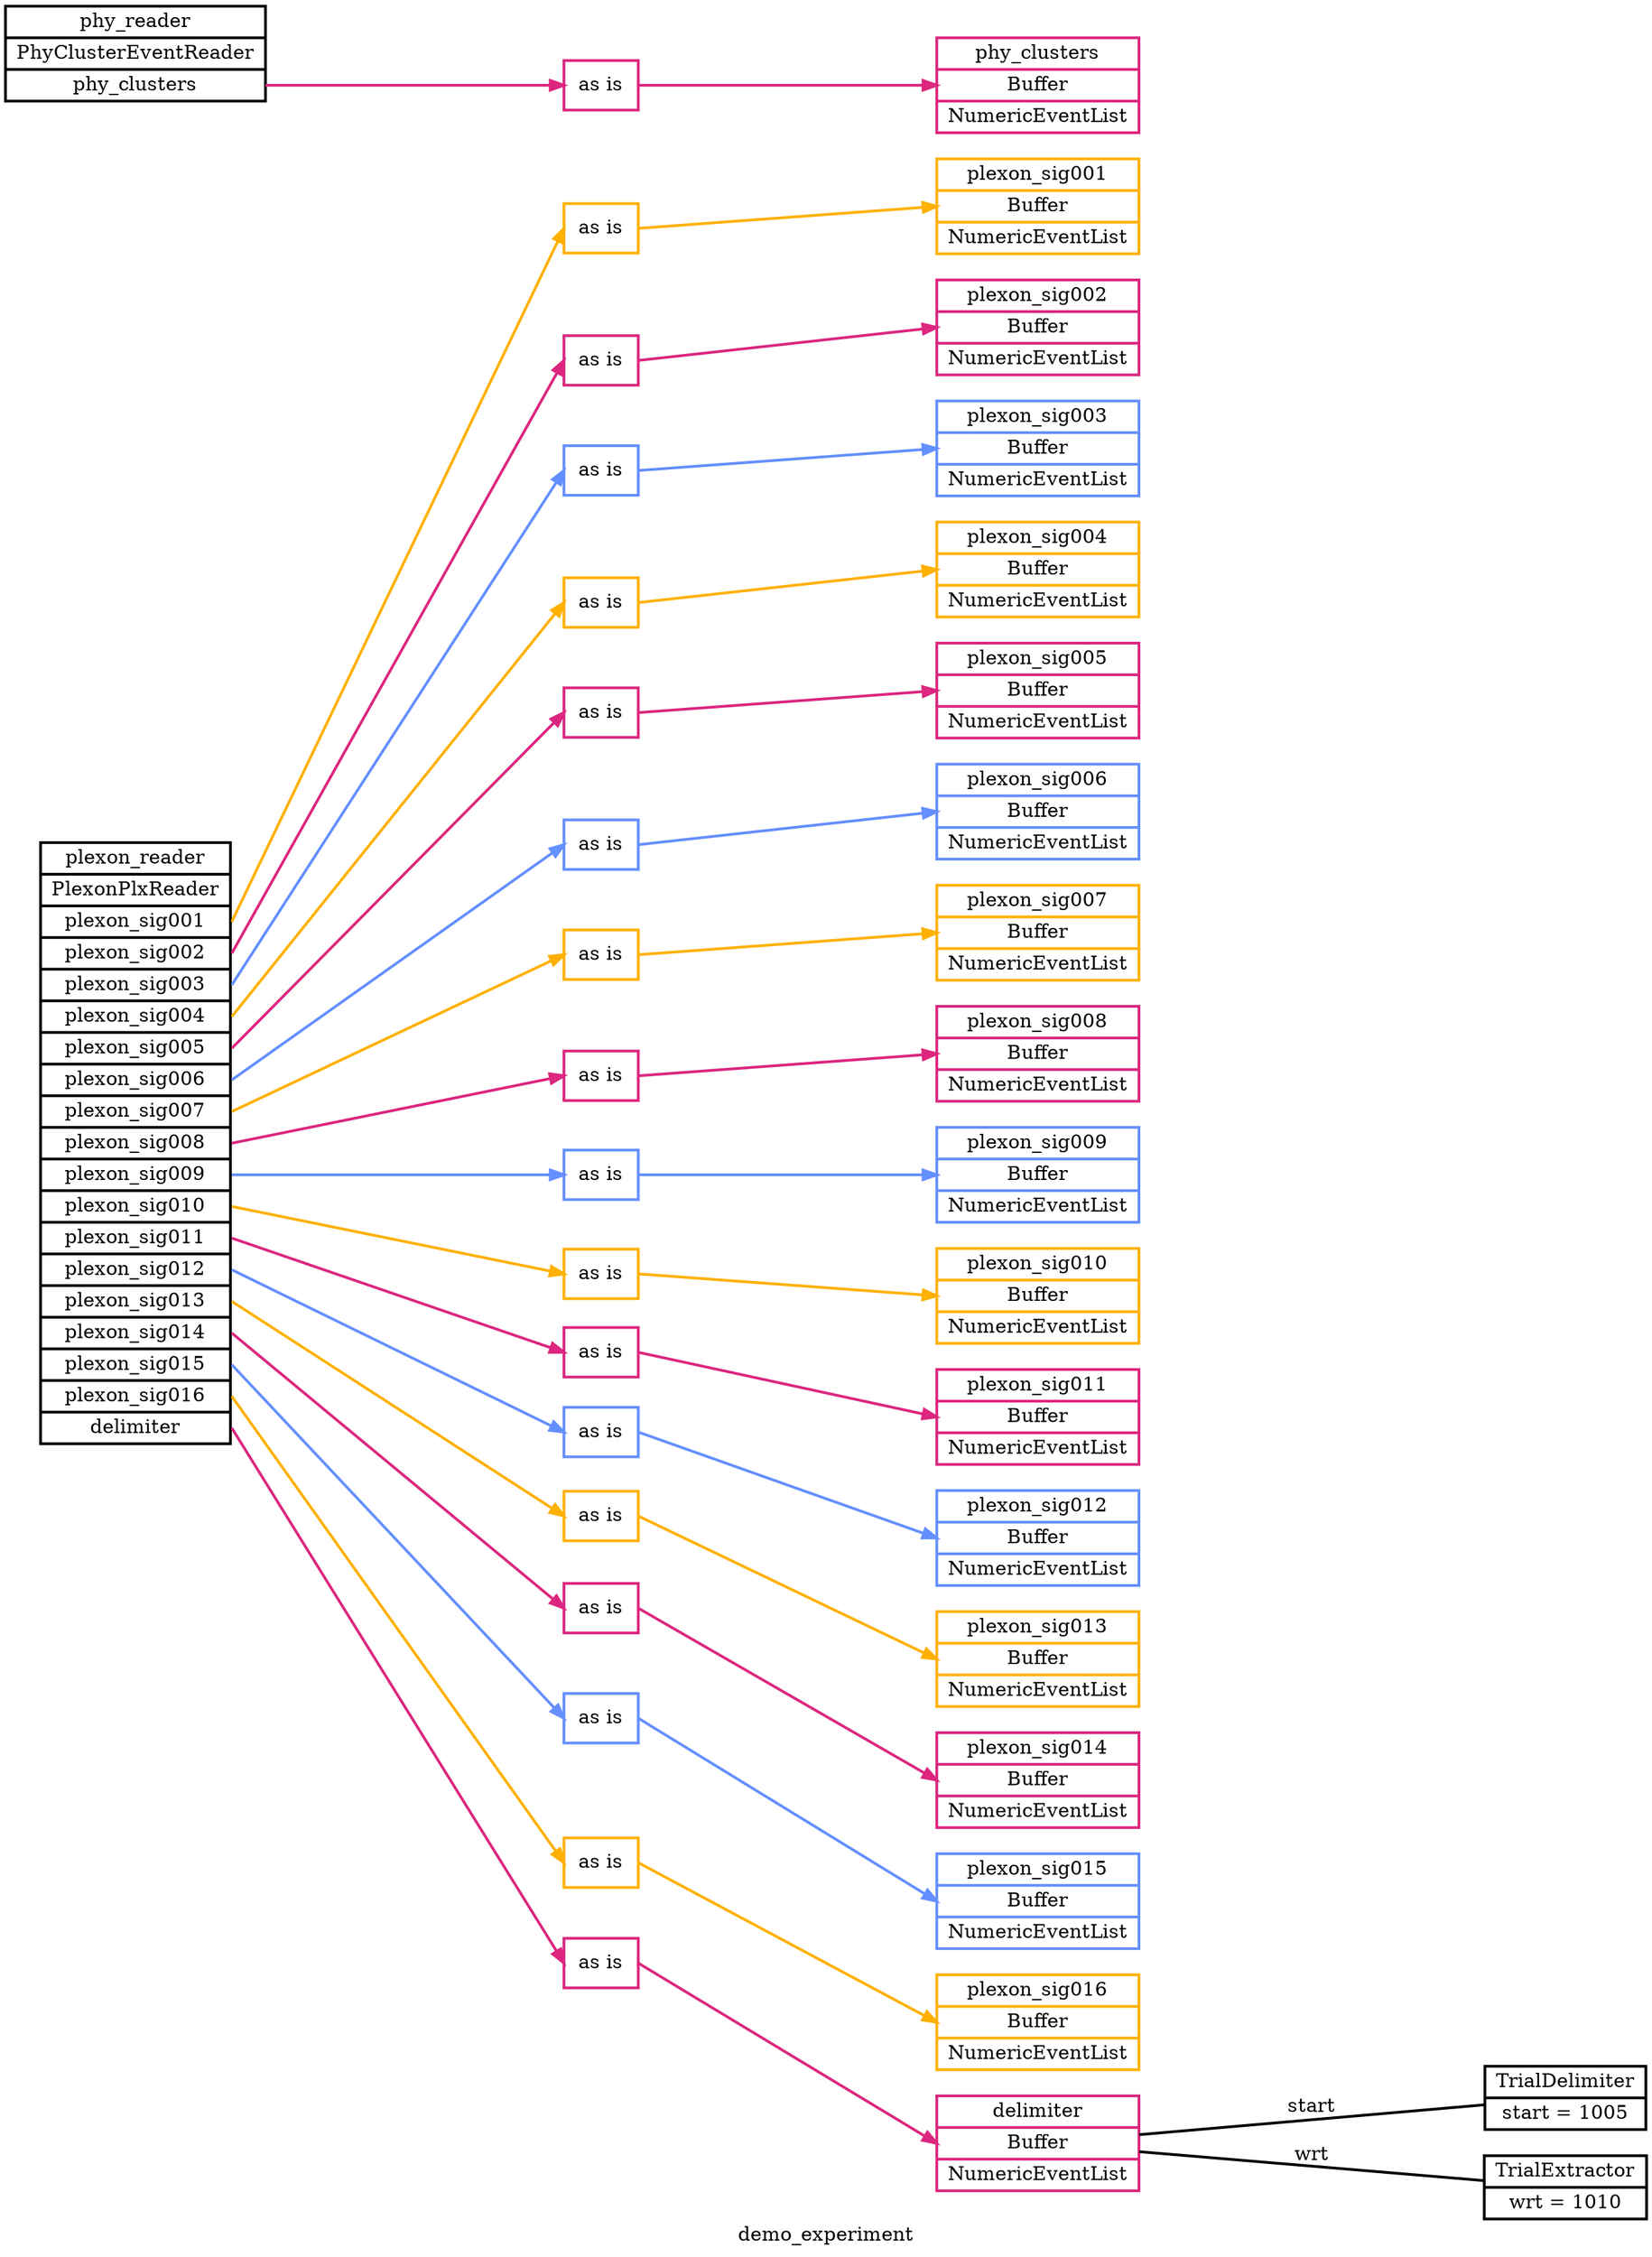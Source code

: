 digraph demo_experiment {
	graph [label=demo_experiment overlap=scale rankdir=LR ranksep=3.0 splines=false]
	node [penwidth=2.0]
	edge [penwidth=2.0]
	plexon_reader [label="<plexon_reader>plexon_reader|PlexonPlxReader|<plexon_sig001>plexon_sig001|<plexon_sig002>plexon_sig002|<plexon_sig003>plexon_sig003|<plexon_sig004>plexon_sig004|<plexon_sig005>plexon_sig005|<plexon_sig006>plexon_sig006|<plexon_sig007>plexon_sig007|<plexon_sig008>plexon_sig008|<plexon_sig009>plexon_sig009|<plexon_sig010>plexon_sig010|<plexon_sig011>plexon_sig011|<plexon_sig012>plexon_sig012|<plexon_sig013>plexon_sig013|<plexon_sig014>plexon_sig014|<plexon_sig015>plexon_sig015|<plexon_sig016>plexon_sig016|<delimiter>delimiter" shape=record]
	phy_reader [label="<phy_reader>phy_reader|PhyClusterEventReader|<phy_clusters>phy_clusters" shape=record]
	plexon_sig001 [label="plexon_sig001|Buffer|NumericEventList" color="#FFB000" shape=record]
	plexon_sig002 [label="plexon_sig002|Buffer|NumericEventList" color="#DC267F" shape=record]
	plexon_sig003 [label="plexon_sig003|Buffer|NumericEventList" color="#648FFF" shape=record]
	plexon_sig004 [label="plexon_sig004|Buffer|NumericEventList" color="#FFB000" shape=record]
	plexon_sig005 [label="plexon_sig005|Buffer|NumericEventList" color="#DC267F" shape=record]
	plexon_sig006 [label="plexon_sig006|Buffer|NumericEventList" color="#648FFF" shape=record]
	plexon_sig007 [label="plexon_sig007|Buffer|NumericEventList" color="#FFB000" shape=record]
	plexon_sig008 [label="plexon_sig008|Buffer|NumericEventList" color="#DC267F" shape=record]
	plexon_sig009 [label="plexon_sig009|Buffer|NumericEventList" color="#648FFF" shape=record]
	plexon_sig010 [label="plexon_sig010|Buffer|NumericEventList" color="#FFB000" shape=record]
	plexon_sig011 [label="plexon_sig011|Buffer|NumericEventList" color="#DC267F" shape=record]
	plexon_sig012 [label="plexon_sig012|Buffer|NumericEventList" color="#648FFF" shape=record]
	plexon_sig013 [label="plexon_sig013|Buffer|NumericEventList" color="#FFB000" shape=record]
	plexon_sig014 [label="plexon_sig014|Buffer|NumericEventList" color="#DC267F" shape=record]
	plexon_sig015 [label="plexon_sig015|Buffer|NumericEventList" color="#648FFF" shape=record]
	plexon_sig016 [label="plexon_sig016|Buffer|NumericEventList" color="#FFB000" shape=record]
	delimiter [label="delimiter|Buffer|NumericEventList" color="#DC267F" shape=record]
	phy_clusters [label="phy_clusters|Buffer|NumericEventList" color="#DC267F" shape=record]
	plexon_reader_route_0 [label="as is" color="#FFB000" shape=record]
	plexon_reader:plexon_sig001:e -> plexon_reader_route_0:w [color="#FFB000"]
	plexon_reader_route_0:e -> plexon_sig001:w [color="#FFB000"]
	plexon_reader_route_1 [label="as is" color="#DC267F" shape=record]
	plexon_reader:plexon_sig002:e -> plexon_reader_route_1:w [color="#DC267F"]
	plexon_reader_route_1:e -> plexon_sig002:w [color="#DC267F"]
	plexon_reader_route_2 [label="as is" color="#648FFF" shape=record]
	plexon_reader:plexon_sig003:e -> plexon_reader_route_2:w [color="#648FFF"]
	plexon_reader_route_2:e -> plexon_sig003:w [color="#648FFF"]
	plexon_reader_route_3 [label="as is" color="#FFB000" shape=record]
	plexon_reader:plexon_sig004:e -> plexon_reader_route_3:w [color="#FFB000"]
	plexon_reader_route_3:e -> plexon_sig004:w [color="#FFB000"]
	plexon_reader_route_4 [label="as is" color="#DC267F" shape=record]
	plexon_reader:plexon_sig005:e -> plexon_reader_route_4:w [color="#DC267F"]
	plexon_reader_route_4:e -> plexon_sig005:w [color="#DC267F"]
	plexon_reader_route_5 [label="as is" color="#648FFF" shape=record]
	plexon_reader:plexon_sig006:e -> plexon_reader_route_5:w [color="#648FFF"]
	plexon_reader_route_5:e -> plexon_sig006:w [color="#648FFF"]
	plexon_reader_route_6 [label="as is" color="#FFB000" shape=record]
	plexon_reader:plexon_sig007:e -> plexon_reader_route_6:w [color="#FFB000"]
	plexon_reader_route_6:e -> plexon_sig007:w [color="#FFB000"]
	plexon_reader_route_7 [label="as is" color="#DC267F" shape=record]
	plexon_reader:plexon_sig008:e -> plexon_reader_route_7:w [color="#DC267F"]
	plexon_reader_route_7:e -> plexon_sig008:w [color="#DC267F"]
	plexon_reader_route_8 [label="as is" color="#648FFF" shape=record]
	plexon_reader:plexon_sig009:e -> plexon_reader_route_8:w [color="#648FFF"]
	plexon_reader_route_8:e -> plexon_sig009:w [color="#648FFF"]
	plexon_reader_route_9 [label="as is" color="#FFB000" shape=record]
	plexon_reader:plexon_sig010:e -> plexon_reader_route_9:w [color="#FFB000"]
	plexon_reader_route_9:e -> plexon_sig010:w [color="#FFB000"]
	plexon_reader_route_10 [label="as is" color="#DC267F" shape=record]
	plexon_reader:plexon_sig011:e -> plexon_reader_route_10:w [color="#DC267F"]
	plexon_reader_route_10:e -> plexon_sig011:w [color="#DC267F"]
	plexon_reader_route_11 [label="as is" color="#648FFF" shape=record]
	plexon_reader:plexon_sig012:e -> plexon_reader_route_11:w [color="#648FFF"]
	plexon_reader_route_11:e -> plexon_sig012:w [color="#648FFF"]
	plexon_reader_route_12 [label="as is" color="#FFB000" shape=record]
	plexon_reader:plexon_sig013:e -> plexon_reader_route_12:w [color="#FFB000"]
	plexon_reader_route_12:e -> plexon_sig013:w [color="#FFB000"]
	plexon_reader_route_13 [label="as is" color="#DC267F" shape=record]
	plexon_reader:plexon_sig014:e -> plexon_reader_route_13:w [color="#DC267F"]
	plexon_reader_route_13:e -> plexon_sig014:w [color="#DC267F"]
	plexon_reader_route_14 [label="as is" color="#648FFF" shape=record]
	plexon_reader:plexon_sig015:e -> plexon_reader_route_14:w [color="#648FFF"]
	plexon_reader_route_14:e -> plexon_sig015:w [color="#648FFF"]
	plexon_reader_route_15 [label="as is" color="#FFB000" shape=record]
	plexon_reader:plexon_sig016:e -> plexon_reader_route_15:w [color="#FFB000"]
	plexon_reader_route_15:e -> plexon_sig016:w [color="#FFB000"]
	plexon_reader_route_16 [label="as is" color="#DC267F" shape=record]
	plexon_reader:delimiter:e -> plexon_reader_route_16:w [color="#DC267F"]
	plexon_reader_route_16:e -> delimiter:w [color="#DC267F"]
	phy_reader_route_0 [label="as is" color="#DC267F" shape=record]
	phy_reader:phy_clusters:e -> phy_reader_route_0:w [color="#DC267F"]
	phy_reader_route_0:e -> phy_clusters:w [color="#DC267F"]
	trial_delimiter [label="TrialDelimiter|start = 1005" shape=record]
	delimiter -> trial_delimiter [label=start arrowhead=none arrowtail=none]
	trial_extractor [label="TrialExtractor|wrt = 1010" shape=record]
	delimiter -> trial_extractor [label=wrt arrowhead=none arrowtail=none]
}
